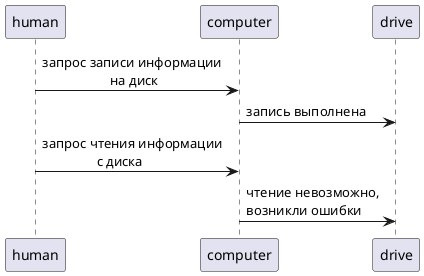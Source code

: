 @startuml case5

participant human as h
participant computer as c
participant drive as d

h -> c : запрос записи информации\n\t\t    на диск
c -> d : запись выполнена
h -> c : запрос чтения информации\n\t\tс диска
c -> d : чтение невозможно,\nвозникли ошибки


@enduml